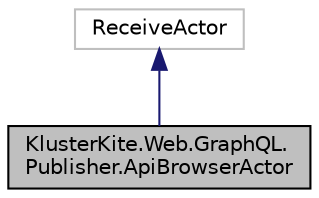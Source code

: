 digraph "KlusterKite.Web.GraphQL.Publisher.ApiBrowserActor"
{
  edge [fontname="Helvetica",fontsize="10",labelfontname="Helvetica",labelfontsize="10"];
  node [fontname="Helvetica",fontsize="10",shape=record];
  Node2 [label="KlusterKite.Web.GraphQL.\lPublisher.ApiBrowserActor",height=0.2,width=0.4,color="black", fillcolor="grey75", style="filled", fontcolor="black"];
  Node3 -> Node2 [dir="back",color="midnightblue",fontsize="10",style="solid",fontname="Helvetica"];
  Node3 [label="ReceiveActor",height=0.2,width=0.4,color="grey75", fillcolor="white", style="filled"];
}
